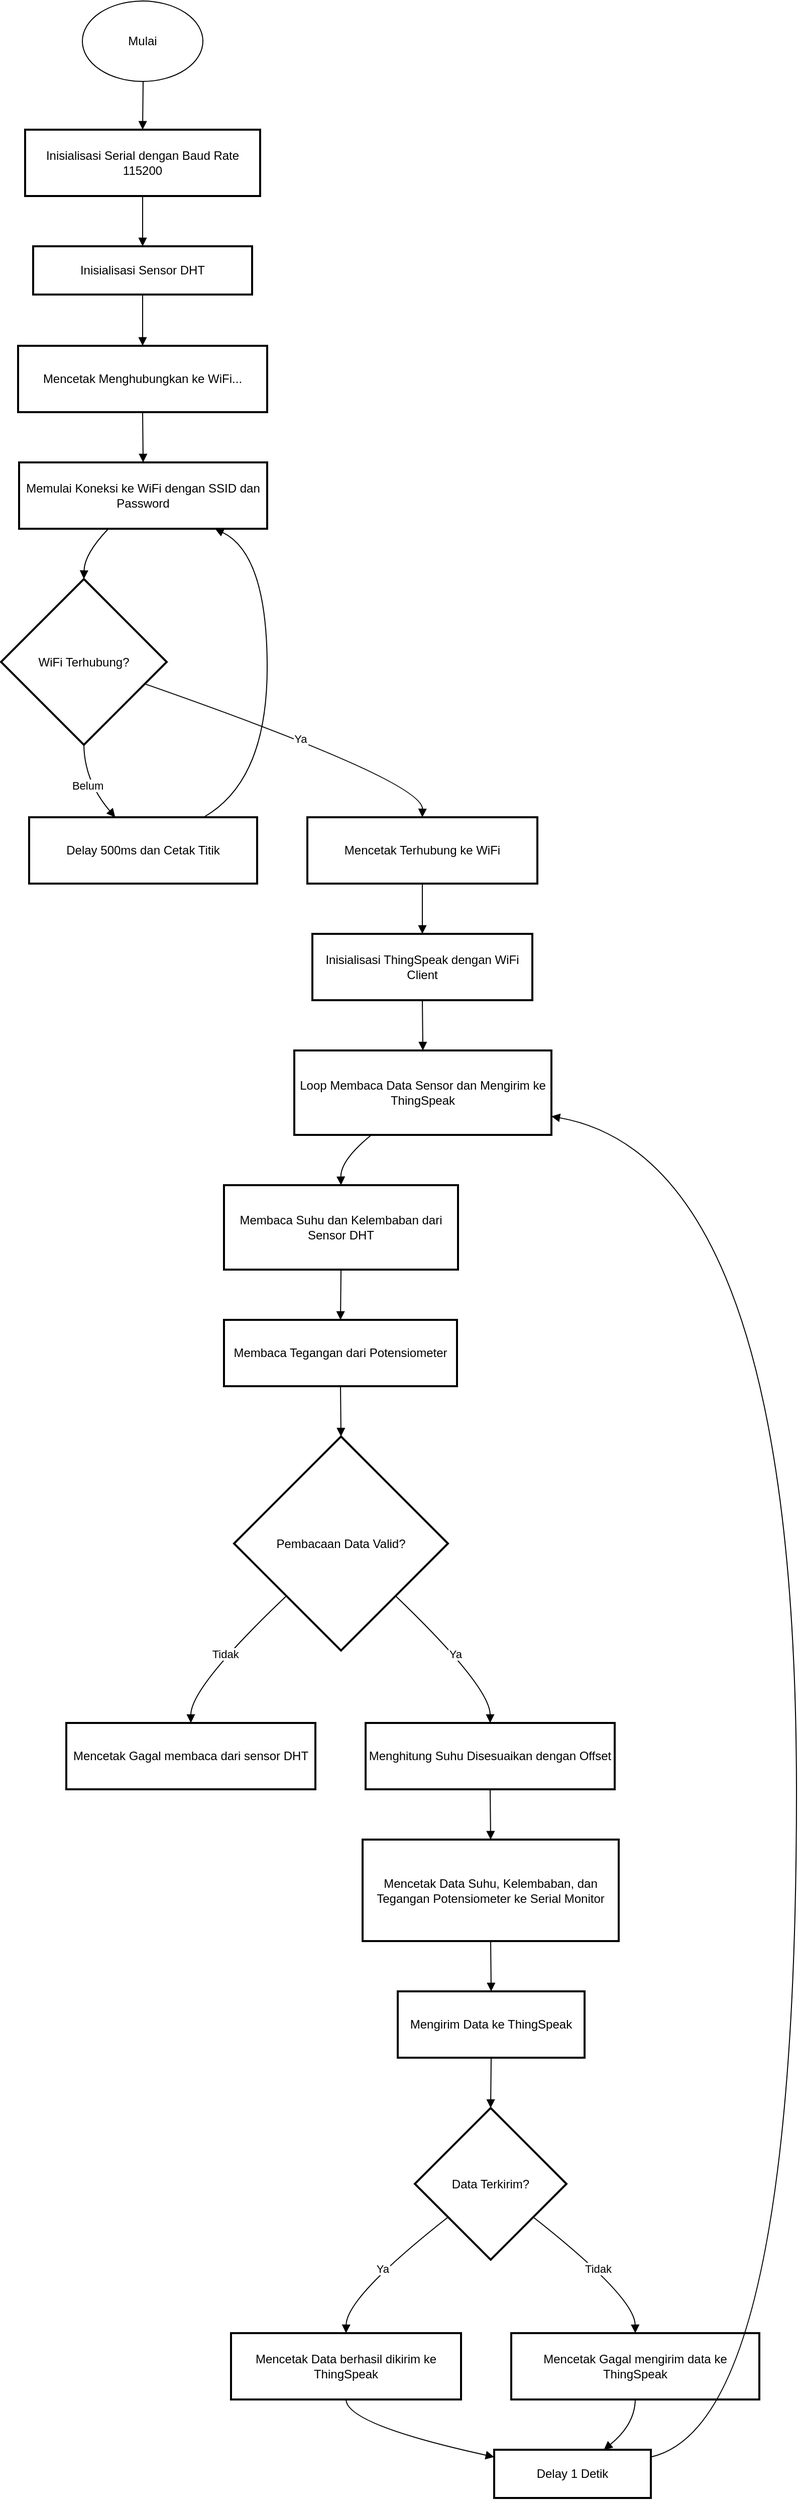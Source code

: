 <mxfile version="24.8.6">
  <diagram name="Page-1" id="rrFRwc9UzEOi6Smp5KwU">
    <mxGraphModel dx="1050" dy="1622" grid="1" gridSize="10" guides="1" tooltips="1" connect="1" arrows="1" fold="1" page="1" pageScale="1" pageWidth="850" pageHeight="1100" math="0" shadow="0">
      <root>
        <mxCell id="0" />
        <mxCell id="1" parent="0" />
        <mxCell id="N_TXdtBfdCvWfezpMUeF-2" value="Inisialisasi Serial dengan Baud Rate 115200" style="whiteSpace=wrap;strokeWidth=2;" vertex="1" parent="1">
          <mxGeometry x="44" y="118" width="234" height="66" as="geometry" />
        </mxCell>
        <mxCell id="N_TXdtBfdCvWfezpMUeF-3" value="Inisialisasi Sensor DHT" style="whiteSpace=wrap;strokeWidth=2;" vertex="1" parent="1">
          <mxGeometry x="52" y="234" width="218" height="48" as="geometry" />
        </mxCell>
        <mxCell id="N_TXdtBfdCvWfezpMUeF-4" value="Mencetak Menghubungkan ke WiFi..." style="whiteSpace=wrap;strokeWidth=2;" vertex="1" parent="1">
          <mxGeometry x="37" y="333" width="248" height="66" as="geometry" />
        </mxCell>
        <mxCell id="N_TXdtBfdCvWfezpMUeF-5" value="Memulai Koneksi ke WiFi dengan SSID dan Password" style="whiteSpace=wrap;strokeWidth=2;" vertex="1" parent="1">
          <mxGeometry x="38" y="449" width="247" height="66" as="geometry" />
        </mxCell>
        <mxCell id="N_TXdtBfdCvWfezpMUeF-6" value="WiFi Terhubung?" style="rhombus;strokeWidth=2;whiteSpace=wrap;" vertex="1" parent="1">
          <mxGeometry x="20" y="565" width="165" height="165" as="geometry" />
        </mxCell>
        <mxCell id="N_TXdtBfdCvWfezpMUeF-7" value="Delay 500ms dan Cetak Titik" style="whiteSpace=wrap;strokeWidth=2;" vertex="1" parent="1">
          <mxGeometry x="48" y="802" width="227" height="66" as="geometry" />
        </mxCell>
        <mxCell id="N_TXdtBfdCvWfezpMUeF-8" value="Mencetak Terhubung ke WiFi" style="whiteSpace=wrap;strokeWidth=2;" vertex="1" parent="1">
          <mxGeometry x="325" y="802" width="229" height="66" as="geometry" />
        </mxCell>
        <mxCell id="N_TXdtBfdCvWfezpMUeF-9" value="Inisialisasi ThingSpeak dengan WiFi Client" style="whiteSpace=wrap;strokeWidth=2;" vertex="1" parent="1">
          <mxGeometry x="330" y="918" width="219" height="66" as="geometry" />
        </mxCell>
        <mxCell id="N_TXdtBfdCvWfezpMUeF-10" value="Loop Membaca Data Sensor dan Mengirim ke ThingSpeak" style="whiteSpace=wrap;strokeWidth=2;" vertex="1" parent="1">
          <mxGeometry x="312" y="1034" width="256" height="84" as="geometry" />
        </mxCell>
        <mxCell id="N_TXdtBfdCvWfezpMUeF-11" value="Membaca Suhu dan Kelembaban dari Sensor DHT" style="whiteSpace=wrap;strokeWidth=2;" vertex="1" parent="1">
          <mxGeometry x="242" y="1168" width="233" height="84" as="geometry" />
        </mxCell>
        <mxCell id="N_TXdtBfdCvWfezpMUeF-12" value="Membaca Tegangan dari Potensiometer" style="whiteSpace=wrap;strokeWidth=2;" vertex="1" parent="1">
          <mxGeometry x="242" y="1302" width="232" height="66" as="geometry" />
        </mxCell>
        <mxCell id="N_TXdtBfdCvWfezpMUeF-13" value="Pembacaan Data Valid?" style="rhombus;strokeWidth=2;whiteSpace=wrap;" vertex="1" parent="1">
          <mxGeometry x="252" y="1418" width="213" height="213" as="geometry" />
        </mxCell>
        <mxCell id="N_TXdtBfdCvWfezpMUeF-14" value="Mencetak Gagal membaca dari sensor DHT" style="whiteSpace=wrap;strokeWidth=2;" vertex="1" parent="1">
          <mxGeometry x="85" y="1703" width="248" height="66" as="geometry" />
        </mxCell>
        <mxCell id="N_TXdtBfdCvWfezpMUeF-15" value="Menghitung Suhu Disesuaikan dengan Offset" style="whiteSpace=wrap;strokeWidth=2;" vertex="1" parent="1">
          <mxGeometry x="383" y="1703" width="248" height="66" as="geometry" />
        </mxCell>
        <mxCell id="N_TXdtBfdCvWfezpMUeF-16" value="Mencetak Data Suhu, Kelembaban, dan Tegangan Potensiometer ke Serial Monitor" style="whiteSpace=wrap;strokeWidth=2;" vertex="1" parent="1">
          <mxGeometry x="380" y="1819" width="255" height="101" as="geometry" />
        </mxCell>
        <mxCell id="N_TXdtBfdCvWfezpMUeF-17" value="Mengirim Data ke ThingSpeak" style="whiteSpace=wrap;strokeWidth=2;" vertex="1" parent="1">
          <mxGeometry x="415" y="1970" width="186" height="66" as="geometry" />
        </mxCell>
        <mxCell id="N_TXdtBfdCvWfezpMUeF-18" value="Data Terkirim?" style="rhombus;strokeWidth=2;whiteSpace=wrap;" vertex="1" parent="1">
          <mxGeometry x="432" y="2086" width="151" height="151" as="geometry" />
        </mxCell>
        <mxCell id="N_TXdtBfdCvWfezpMUeF-19" value="Mencetak Data berhasil dikirim ke ThingSpeak" style="whiteSpace=wrap;strokeWidth=2;" vertex="1" parent="1">
          <mxGeometry x="249" y="2310" width="229" height="66" as="geometry" />
        </mxCell>
        <mxCell id="N_TXdtBfdCvWfezpMUeF-20" value="Mencetak Gagal mengirim data ke ThingSpeak" style="whiteSpace=wrap;strokeWidth=2;" vertex="1" parent="1">
          <mxGeometry x="528" y="2310" width="247" height="66" as="geometry" />
        </mxCell>
        <mxCell id="N_TXdtBfdCvWfezpMUeF-21" value="Delay 1 Detik" style="whiteSpace=wrap;strokeWidth=2;" vertex="1" parent="1">
          <mxGeometry x="511" y="2426" width="156" height="48" as="geometry" />
        </mxCell>
        <mxCell id="N_TXdtBfdCvWfezpMUeF-22" value="" style="curved=1;startArrow=none;endArrow=block;exitX=0.5;exitY=1.01;entryX=0.5;entryY=0.01;rounded=0;" edge="1" parent="1" target="N_TXdtBfdCvWfezpMUeF-2">
          <mxGeometry relative="1" as="geometry">
            <Array as="points" />
            <mxPoint x="161.5" y="68" as="sourcePoint" />
          </mxGeometry>
        </mxCell>
        <mxCell id="N_TXdtBfdCvWfezpMUeF-23" value="" style="curved=1;startArrow=none;endArrow=block;exitX=0.5;exitY=1.01;entryX=0.5;entryY=0.01;rounded=0;" edge="1" parent="1" source="N_TXdtBfdCvWfezpMUeF-2" target="N_TXdtBfdCvWfezpMUeF-3">
          <mxGeometry relative="1" as="geometry">
            <Array as="points" />
          </mxGeometry>
        </mxCell>
        <mxCell id="N_TXdtBfdCvWfezpMUeF-24" value="" style="curved=1;startArrow=none;endArrow=block;exitX=0.5;exitY=1.02;entryX=0.5;entryY=0;rounded=0;" edge="1" parent="1" source="N_TXdtBfdCvWfezpMUeF-3" target="N_TXdtBfdCvWfezpMUeF-4">
          <mxGeometry relative="1" as="geometry">
            <Array as="points" />
          </mxGeometry>
        </mxCell>
        <mxCell id="N_TXdtBfdCvWfezpMUeF-25" value="" style="curved=1;startArrow=none;endArrow=block;exitX=0.5;exitY=1;entryX=0.5;entryY=0;rounded=0;" edge="1" parent="1" source="N_TXdtBfdCvWfezpMUeF-4" target="N_TXdtBfdCvWfezpMUeF-5">
          <mxGeometry relative="1" as="geometry">
            <Array as="points" />
          </mxGeometry>
        </mxCell>
        <mxCell id="N_TXdtBfdCvWfezpMUeF-26" value="" style="curved=1;startArrow=none;endArrow=block;exitX=0.36;exitY=1;entryX=0.5;entryY=0;rounded=0;" edge="1" parent="1" source="N_TXdtBfdCvWfezpMUeF-5" target="N_TXdtBfdCvWfezpMUeF-6">
          <mxGeometry relative="1" as="geometry">
            <Array as="points">
              <mxPoint x="103" y="540" />
            </Array>
          </mxGeometry>
        </mxCell>
        <mxCell id="N_TXdtBfdCvWfezpMUeF-27" value="Belum" style="curved=1;startArrow=none;endArrow=block;exitX=0.5;exitY=1;entryX=0.38;entryY=0.01;rounded=0;" edge="1" parent="1" source="N_TXdtBfdCvWfezpMUeF-6" target="N_TXdtBfdCvWfezpMUeF-7">
          <mxGeometry relative="1" as="geometry">
            <Array as="points">
              <mxPoint x="103" y="766" />
            </Array>
          </mxGeometry>
        </mxCell>
        <mxCell id="N_TXdtBfdCvWfezpMUeF-28" value="" style="curved=1;startArrow=none;endArrow=block;exitX=0.76;exitY=0.01;entryX=0.79;entryY=1;rounded=0;" edge="1" parent="1" source="N_TXdtBfdCvWfezpMUeF-7" target="N_TXdtBfdCvWfezpMUeF-5">
          <mxGeometry relative="1" as="geometry">
            <Array as="points">
              <mxPoint x="285" y="766" />
              <mxPoint x="285" y="540" />
            </Array>
          </mxGeometry>
        </mxCell>
        <mxCell id="N_TXdtBfdCvWfezpMUeF-29" value="Ya" style="curved=1;startArrow=none;endArrow=block;exitX=1;exitY=0.68;entryX=0.5;entryY=0.01;rounded=0;" edge="1" parent="1" source="N_TXdtBfdCvWfezpMUeF-6" target="N_TXdtBfdCvWfezpMUeF-8">
          <mxGeometry relative="1" as="geometry">
            <Array as="points">
              <mxPoint x="440" y="766" />
            </Array>
          </mxGeometry>
        </mxCell>
        <mxCell id="N_TXdtBfdCvWfezpMUeF-30" value="" style="curved=1;startArrow=none;endArrow=block;exitX=0.5;exitY=1.01;entryX=0.5;entryY=0.01;rounded=0;" edge="1" parent="1" source="N_TXdtBfdCvWfezpMUeF-8" target="N_TXdtBfdCvWfezpMUeF-9">
          <mxGeometry relative="1" as="geometry">
            <Array as="points" />
          </mxGeometry>
        </mxCell>
        <mxCell id="N_TXdtBfdCvWfezpMUeF-31" value="" style="curved=1;startArrow=none;endArrow=block;exitX=0.5;exitY=1.01;entryX=0.5;entryY=0.01;rounded=0;" edge="1" parent="1" source="N_TXdtBfdCvWfezpMUeF-9" target="N_TXdtBfdCvWfezpMUeF-10">
          <mxGeometry relative="1" as="geometry">
            <Array as="points" />
          </mxGeometry>
        </mxCell>
        <mxCell id="N_TXdtBfdCvWfezpMUeF-32" value="" style="curved=1;startArrow=none;endArrow=block;exitX=0.3;exitY=1;entryX=0.5;entryY=0;rounded=0;" edge="1" parent="1" source="N_TXdtBfdCvWfezpMUeF-10" target="N_TXdtBfdCvWfezpMUeF-11">
          <mxGeometry relative="1" as="geometry">
            <Array as="points">
              <mxPoint x="358" y="1143" />
            </Array>
          </mxGeometry>
        </mxCell>
        <mxCell id="N_TXdtBfdCvWfezpMUeF-33" value="" style="curved=1;startArrow=none;endArrow=block;exitX=0.5;exitY=1;entryX=0.5;entryY=-0.01;rounded=0;" edge="1" parent="1" source="N_TXdtBfdCvWfezpMUeF-11" target="N_TXdtBfdCvWfezpMUeF-12">
          <mxGeometry relative="1" as="geometry">
            <Array as="points" />
          </mxGeometry>
        </mxCell>
        <mxCell id="N_TXdtBfdCvWfezpMUeF-34" value="" style="curved=1;startArrow=none;endArrow=block;exitX=0.5;exitY=0.99;entryX=0.5;entryY=0;rounded=0;" edge="1" parent="1" source="N_TXdtBfdCvWfezpMUeF-12" target="N_TXdtBfdCvWfezpMUeF-13">
          <mxGeometry relative="1" as="geometry">
            <Array as="points" />
          </mxGeometry>
        </mxCell>
        <mxCell id="N_TXdtBfdCvWfezpMUeF-35" value="Tidak" style="curved=1;startArrow=none;endArrow=block;exitX=0;exitY=0.98;entryX=0.5;entryY=0;rounded=0;" edge="1" parent="1" source="N_TXdtBfdCvWfezpMUeF-13" target="N_TXdtBfdCvWfezpMUeF-14">
          <mxGeometry relative="1" as="geometry">
            <Array as="points">
              <mxPoint x="209" y="1667" />
            </Array>
          </mxGeometry>
        </mxCell>
        <mxCell id="N_TXdtBfdCvWfezpMUeF-36" value="Ya" style="curved=1;startArrow=none;endArrow=block;exitX=1;exitY=0.98;entryX=0.5;entryY=0;rounded=0;" edge="1" parent="1" source="N_TXdtBfdCvWfezpMUeF-13" target="N_TXdtBfdCvWfezpMUeF-15">
          <mxGeometry relative="1" as="geometry">
            <Array as="points">
              <mxPoint x="507" y="1667" />
            </Array>
          </mxGeometry>
        </mxCell>
        <mxCell id="N_TXdtBfdCvWfezpMUeF-37" value="" style="curved=1;startArrow=none;endArrow=block;exitX=0.5;exitY=1;entryX=0.5;entryY=0;rounded=0;" edge="1" parent="1" source="N_TXdtBfdCvWfezpMUeF-15" target="N_TXdtBfdCvWfezpMUeF-16">
          <mxGeometry relative="1" as="geometry">
            <Array as="points" />
          </mxGeometry>
        </mxCell>
        <mxCell id="N_TXdtBfdCvWfezpMUeF-38" value="" style="curved=1;startArrow=none;endArrow=block;exitX=0.5;exitY=1;entryX=0.5;entryY=0.01;rounded=0;" edge="1" parent="1" source="N_TXdtBfdCvWfezpMUeF-16" target="N_TXdtBfdCvWfezpMUeF-17">
          <mxGeometry relative="1" as="geometry">
            <Array as="points" />
          </mxGeometry>
        </mxCell>
        <mxCell id="N_TXdtBfdCvWfezpMUeF-39" value="" style="curved=1;startArrow=none;endArrow=block;exitX=0.5;exitY=1.01;entryX=0.5;entryY=0;rounded=0;" edge="1" parent="1" source="N_TXdtBfdCvWfezpMUeF-17" target="N_TXdtBfdCvWfezpMUeF-18">
          <mxGeometry relative="1" as="geometry">
            <Array as="points" />
          </mxGeometry>
        </mxCell>
        <mxCell id="N_TXdtBfdCvWfezpMUeF-40" value="Ya" style="curved=1;startArrow=none;endArrow=block;exitX=0;exitY=0.89;entryX=0.5;entryY=0;rounded=0;" edge="1" parent="1" source="N_TXdtBfdCvWfezpMUeF-18" target="N_TXdtBfdCvWfezpMUeF-19">
          <mxGeometry relative="1" as="geometry">
            <Array as="points">
              <mxPoint x="364" y="2274" />
            </Array>
          </mxGeometry>
        </mxCell>
        <mxCell id="N_TXdtBfdCvWfezpMUeF-41" value="Tidak" style="curved=1;startArrow=none;endArrow=block;exitX=1;exitY=0.89;entryX=0.5;entryY=0;rounded=0;" edge="1" parent="1" source="N_TXdtBfdCvWfezpMUeF-18" target="N_TXdtBfdCvWfezpMUeF-20">
          <mxGeometry relative="1" as="geometry">
            <Array as="points">
              <mxPoint x="651" y="2274" />
            </Array>
          </mxGeometry>
        </mxCell>
        <mxCell id="N_TXdtBfdCvWfezpMUeF-42" value="" style="curved=1;startArrow=none;endArrow=block;exitX=0.5;exitY=1;entryX=0;entryY=0.15;rounded=0;" edge="1" parent="1" source="N_TXdtBfdCvWfezpMUeF-19" target="N_TXdtBfdCvWfezpMUeF-21">
          <mxGeometry relative="1" as="geometry">
            <Array as="points">
              <mxPoint x="364" y="2401" />
            </Array>
          </mxGeometry>
        </mxCell>
        <mxCell id="N_TXdtBfdCvWfezpMUeF-43" value="" style="curved=1;startArrow=none;endArrow=block;exitX=0.5;exitY=1;entryX=0.7;entryY=0;rounded=0;" edge="1" parent="1" source="N_TXdtBfdCvWfezpMUeF-20" target="N_TXdtBfdCvWfezpMUeF-21">
          <mxGeometry relative="1" as="geometry">
            <Array as="points">
              <mxPoint x="651" y="2401" />
            </Array>
          </mxGeometry>
        </mxCell>
        <mxCell id="N_TXdtBfdCvWfezpMUeF-44" value="" style="curved=1;startArrow=none;endArrow=block;exitX=1;exitY=0.15;entryX=1;entryY=0.78;rounded=0;" edge="1" parent="1" source="N_TXdtBfdCvWfezpMUeF-21" target="N_TXdtBfdCvWfezpMUeF-10">
          <mxGeometry relative="1" as="geometry">
            <Array as="points">
              <mxPoint x="812" y="2401" />
              <mxPoint x="812" y="1143" />
            </Array>
          </mxGeometry>
        </mxCell>
        <mxCell id="N_TXdtBfdCvWfezpMUeF-45" value="Mulai" style="ellipse;whiteSpace=wrap;html=1;" vertex="1" parent="1">
          <mxGeometry x="101" y="-10" width="120" height="80" as="geometry" />
        </mxCell>
      </root>
    </mxGraphModel>
  </diagram>
</mxfile>
